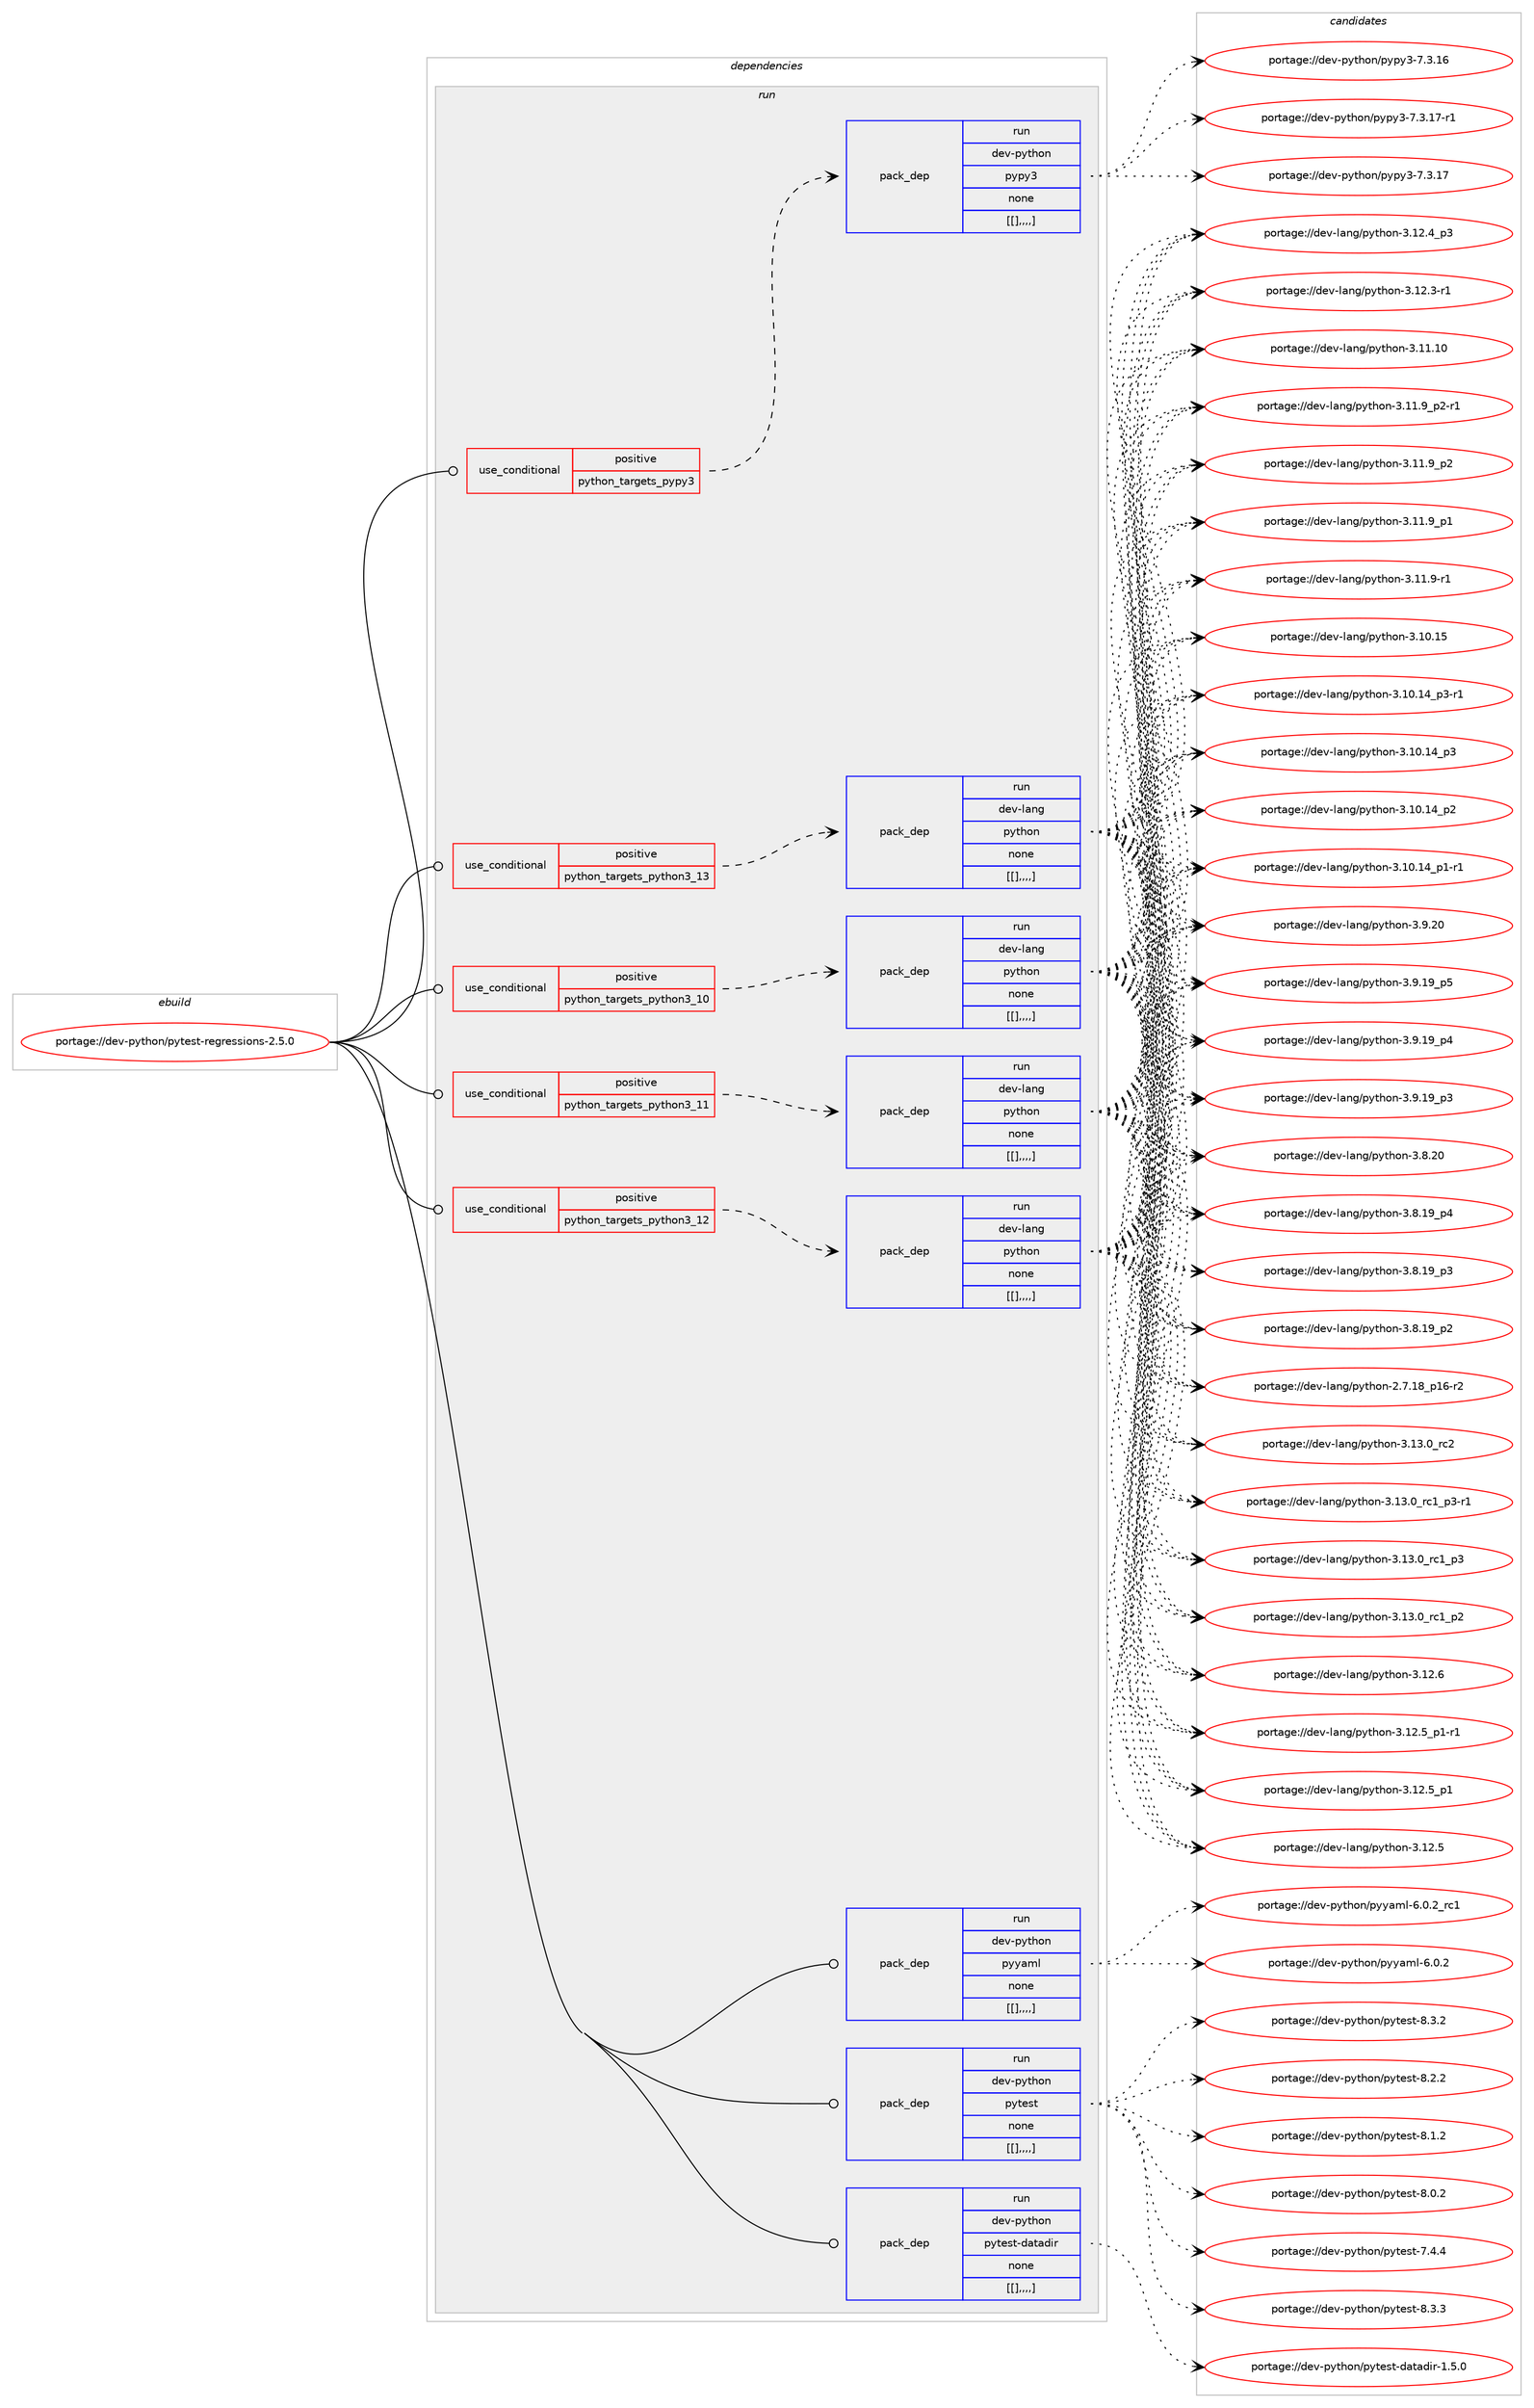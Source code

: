 digraph prolog {

# *************
# Graph options
# *************

newrank=true;
concentrate=true;
compound=true;
graph [rankdir=LR,fontname=Helvetica,fontsize=10,ranksep=1.5];#, ranksep=2.5, nodesep=0.2];
edge  [arrowhead=vee];
node  [fontname=Helvetica,fontsize=10];

# **********
# The ebuild
# **********

subgraph cluster_leftcol {
color=gray;
label=<<i>ebuild</i>>;
id [label="portage://dev-python/pytest-regressions-2.5.0", color=red, width=4, href="../dev-python/pytest-regressions-2.5.0.svg"];
}

# ****************
# The dependencies
# ****************

subgraph cluster_midcol {
color=gray;
label=<<i>dependencies</i>>;
subgraph cluster_compile {
fillcolor="#eeeeee";
style=filled;
label=<<i>compile</i>>;
}
subgraph cluster_compileandrun {
fillcolor="#eeeeee";
style=filled;
label=<<i>compile and run</i>>;
}
subgraph cluster_run {
fillcolor="#eeeeee";
style=filled;
label=<<i>run</i>>;
subgraph cond38961 {
dependency161226 [label=<<TABLE BORDER="0" CELLBORDER="1" CELLSPACING="0" CELLPADDING="4"><TR><TD ROWSPAN="3" CELLPADDING="10">use_conditional</TD></TR><TR><TD>positive</TD></TR><TR><TD>python_targets_pypy3</TD></TR></TABLE>>, shape=none, color=red];
subgraph pack121009 {
dependency161227 [label=<<TABLE BORDER="0" CELLBORDER="1" CELLSPACING="0" CELLPADDING="4" WIDTH="220"><TR><TD ROWSPAN="6" CELLPADDING="30">pack_dep</TD></TR><TR><TD WIDTH="110">run</TD></TR><TR><TD>dev-python</TD></TR><TR><TD>pypy3</TD></TR><TR><TD>none</TD></TR><TR><TD>[[],,,,]</TD></TR></TABLE>>, shape=none, color=blue];
}
dependency161226:e -> dependency161227:w [weight=20,style="dashed",arrowhead="vee"];
}
id:e -> dependency161226:w [weight=20,style="solid",arrowhead="odot"];
subgraph cond38962 {
dependency161228 [label=<<TABLE BORDER="0" CELLBORDER="1" CELLSPACING="0" CELLPADDING="4"><TR><TD ROWSPAN="3" CELLPADDING="10">use_conditional</TD></TR><TR><TD>positive</TD></TR><TR><TD>python_targets_python3_10</TD></TR></TABLE>>, shape=none, color=red];
subgraph pack121010 {
dependency161229 [label=<<TABLE BORDER="0" CELLBORDER="1" CELLSPACING="0" CELLPADDING="4" WIDTH="220"><TR><TD ROWSPAN="6" CELLPADDING="30">pack_dep</TD></TR><TR><TD WIDTH="110">run</TD></TR><TR><TD>dev-lang</TD></TR><TR><TD>python</TD></TR><TR><TD>none</TD></TR><TR><TD>[[],,,,]</TD></TR></TABLE>>, shape=none, color=blue];
}
dependency161228:e -> dependency161229:w [weight=20,style="dashed",arrowhead="vee"];
}
id:e -> dependency161228:w [weight=20,style="solid",arrowhead="odot"];
subgraph cond38963 {
dependency161230 [label=<<TABLE BORDER="0" CELLBORDER="1" CELLSPACING="0" CELLPADDING="4"><TR><TD ROWSPAN="3" CELLPADDING="10">use_conditional</TD></TR><TR><TD>positive</TD></TR><TR><TD>python_targets_python3_11</TD></TR></TABLE>>, shape=none, color=red];
subgraph pack121011 {
dependency161231 [label=<<TABLE BORDER="0" CELLBORDER="1" CELLSPACING="0" CELLPADDING="4" WIDTH="220"><TR><TD ROWSPAN="6" CELLPADDING="30">pack_dep</TD></TR><TR><TD WIDTH="110">run</TD></TR><TR><TD>dev-lang</TD></TR><TR><TD>python</TD></TR><TR><TD>none</TD></TR><TR><TD>[[],,,,]</TD></TR></TABLE>>, shape=none, color=blue];
}
dependency161230:e -> dependency161231:w [weight=20,style="dashed",arrowhead="vee"];
}
id:e -> dependency161230:w [weight=20,style="solid",arrowhead="odot"];
subgraph cond38964 {
dependency161232 [label=<<TABLE BORDER="0" CELLBORDER="1" CELLSPACING="0" CELLPADDING="4"><TR><TD ROWSPAN="3" CELLPADDING="10">use_conditional</TD></TR><TR><TD>positive</TD></TR><TR><TD>python_targets_python3_12</TD></TR></TABLE>>, shape=none, color=red];
subgraph pack121012 {
dependency161233 [label=<<TABLE BORDER="0" CELLBORDER="1" CELLSPACING="0" CELLPADDING="4" WIDTH="220"><TR><TD ROWSPAN="6" CELLPADDING="30">pack_dep</TD></TR><TR><TD WIDTH="110">run</TD></TR><TR><TD>dev-lang</TD></TR><TR><TD>python</TD></TR><TR><TD>none</TD></TR><TR><TD>[[],,,,]</TD></TR></TABLE>>, shape=none, color=blue];
}
dependency161232:e -> dependency161233:w [weight=20,style="dashed",arrowhead="vee"];
}
id:e -> dependency161232:w [weight=20,style="solid",arrowhead="odot"];
subgraph cond38965 {
dependency161234 [label=<<TABLE BORDER="0" CELLBORDER="1" CELLSPACING="0" CELLPADDING="4"><TR><TD ROWSPAN="3" CELLPADDING="10">use_conditional</TD></TR><TR><TD>positive</TD></TR><TR><TD>python_targets_python3_13</TD></TR></TABLE>>, shape=none, color=red];
subgraph pack121013 {
dependency161235 [label=<<TABLE BORDER="0" CELLBORDER="1" CELLSPACING="0" CELLPADDING="4" WIDTH="220"><TR><TD ROWSPAN="6" CELLPADDING="30">pack_dep</TD></TR><TR><TD WIDTH="110">run</TD></TR><TR><TD>dev-lang</TD></TR><TR><TD>python</TD></TR><TR><TD>none</TD></TR><TR><TD>[[],,,,]</TD></TR></TABLE>>, shape=none, color=blue];
}
dependency161234:e -> dependency161235:w [weight=20,style="dashed",arrowhead="vee"];
}
id:e -> dependency161234:w [weight=20,style="solid",arrowhead="odot"];
subgraph pack121014 {
dependency161236 [label=<<TABLE BORDER="0" CELLBORDER="1" CELLSPACING="0" CELLPADDING="4" WIDTH="220"><TR><TD ROWSPAN="6" CELLPADDING="30">pack_dep</TD></TR><TR><TD WIDTH="110">run</TD></TR><TR><TD>dev-python</TD></TR><TR><TD>pytest</TD></TR><TR><TD>none</TD></TR><TR><TD>[[],,,,]</TD></TR></TABLE>>, shape=none, color=blue];
}
id:e -> dependency161236:w [weight=20,style="solid",arrowhead="odot"];
subgraph pack121015 {
dependency161237 [label=<<TABLE BORDER="0" CELLBORDER="1" CELLSPACING="0" CELLPADDING="4" WIDTH="220"><TR><TD ROWSPAN="6" CELLPADDING="30">pack_dep</TD></TR><TR><TD WIDTH="110">run</TD></TR><TR><TD>dev-python</TD></TR><TR><TD>pytest-datadir</TD></TR><TR><TD>none</TD></TR><TR><TD>[[],,,,]</TD></TR></TABLE>>, shape=none, color=blue];
}
id:e -> dependency161237:w [weight=20,style="solid",arrowhead="odot"];
subgraph pack121016 {
dependency161238 [label=<<TABLE BORDER="0" CELLBORDER="1" CELLSPACING="0" CELLPADDING="4" WIDTH="220"><TR><TD ROWSPAN="6" CELLPADDING="30">pack_dep</TD></TR><TR><TD WIDTH="110">run</TD></TR><TR><TD>dev-python</TD></TR><TR><TD>pyyaml</TD></TR><TR><TD>none</TD></TR><TR><TD>[[],,,,]</TD></TR></TABLE>>, shape=none, color=blue];
}
id:e -> dependency161238:w [weight=20,style="solid",arrowhead="odot"];
}
}

# **************
# The candidates
# **************

subgraph cluster_choices {
rank=same;
color=gray;
label=<<i>candidates</i>>;

subgraph choice121009 {
color=black;
nodesep=1;
choice100101118451121211161041111104711212111212151455546514649554511449 [label="portage://dev-python/pypy3-7.3.17-r1", color=red, width=4,href="../dev-python/pypy3-7.3.17-r1.svg"];
choice10010111845112121116104111110471121211121215145554651464955 [label="portage://dev-python/pypy3-7.3.17", color=red, width=4,href="../dev-python/pypy3-7.3.17.svg"];
choice10010111845112121116104111110471121211121215145554651464954 [label="portage://dev-python/pypy3-7.3.16", color=red, width=4,href="../dev-python/pypy3-7.3.16.svg"];
dependency161227:e -> choice100101118451121211161041111104711212111212151455546514649554511449:w [style=dotted,weight="100"];
dependency161227:e -> choice10010111845112121116104111110471121211121215145554651464955:w [style=dotted,weight="100"];
dependency161227:e -> choice10010111845112121116104111110471121211121215145554651464954:w [style=dotted,weight="100"];
}
subgraph choice121010 {
color=black;
nodesep=1;
choice10010111845108971101034711212111610411111045514649514648951149950 [label="portage://dev-lang/python-3.13.0_rc2", color=red, width=4,href="../dev-lang/python-3.13.0_rc2.svg"];
choice1001011184510897110103471121211161041111104551464951464895114994995112514511449 [label="portage://dev-lang/python-3.13.0_rc1_p3-r1", color=red, width=4,href="../dev-lang/python-3.13.0_rc1_p3-r1.svg"];
choice100101118451089711010347112121116104111110455146495146489511499499511251 [label="portage://dev-lang/python-3.13.0_rc1_p3", color=red, width=4,href="../dev-lang/python-3.13.0_rc1_p3.svg"];
choice100101118451089711010347112121116104111110455146495146489511499499511250 [label="portage://dev-lang/python-3.13.0_rc1_p2", color=red, width=4,href="../dev-lang/python-3.13.0_rc1_p2.svg"];
choice10010111845108971101034711212111610411111045514649504654 [label="portage://dev-lang/python-3.12.6", color=red, width=4,href="../dev-lang/python-3.12.6.svg"];
choice1001011184510897110103471121211161041111104551464950465395112494511449 [label="portage://dev-lang/python-3.12.5_p1-r1", color=red, width=4,href="../dev-lang/python-3.12.5_p1-r1.svg"];
choice100101118451089711010347112121116104111110455146495046539511249 [label="portage://dev-lang/python-3.12.5_p1", color=red, width=4,href="../dev-lang/python-3.12.5_p1.svg"];
choice10010111845108971101034711212111610411111045514649504653 [label="portage://dev-lang/python-3.12.5", color=red, width=4,href="../dev-lang/python-3.12.5.svg"];
choice100101118451089711010347112121116104111110455146495046529511251 [label="portage://dev-lang/python-3.12.4_p3", color=red, width=4,href="../dev-lang/python-3.12.4_p3.svg"];
choice100101118451089711010347112121116104111110455146495046514511449 [label="portage://dev-lang/python-3.12.3-r1", color=red, width=4,href="../dev-lang/python-3.12.3-r1.svg"];
choice1001011184510897110103471121211161041111104551464949464948 [label="portage://dev-lang/python-3.11.10", color=red, width=4,href="../dev-lang/python-3.11.10.svg"];
choice1001011184510897110103471121211161041111104551464949465795112504511449 [label="portage://dev-lang/python-3.11.9_p2-r1", color=red, width=4,href="../dev-lang/python-3.11.9_p2-r1.svg"];
choice100101118451089711010347112121116104111110455146494946579511250 [label="portage://dev-lang/python-3.11.9_p2", color=red, width=4,href="../dev-lang/python-3.11.9_p2.svg"];
choice100101118451089711010347112121116104111110455146494946579511249 [label="portage://dev-lang/python-3.11.9_p1", color=red, width=4,href="../dev-lang/python-3.11.9_p1.svg"];
choice100101118451089711010347112121116104111110455146494946574511449 [label="portage://dev-lang/python-3.11.9-r1", color=red, width=4,href="../dev-lang/python-3.11.9-r1.svg"];
choice1001011184510897110103471121211161041111104551464948464953 [label="portage://dev-lang/python-3.10.15", color=red, width=4,href="../dev-lang/python-3.10.15.svg"];
choice100101118451089711010347112121116104111110455146494846495295112514511449 [label="portage://dev-lang/python-3.10.14_p3-r1", color=red, width=4,href="../dev-lang/python-3.10.14_p3-r1.svg"];
choice10010111845108971101034711212111610411111045514649484649529511251 [label="portage://dev-lang/python-3.10.14_p3", color=red, width=4,href="../dev-lang/python-3.10.14_p3.svg"];
choice10010111845108971101034711212111610411111045514649484649529511250 [label="portage://dev-lang/python-3.10.14_p2", color=red, width=4,href="../dev-lang/python-3.10.14_p2.svg"];
choice100101118451089711010347112121116104111110455146494846495295112494511449 [label="portage://dev-lang/python-3.10.14_p1-r1", color=red, width=4,href="../dev-lang/python-3.10.14_p1-r1.svg"];
choice10010111845108971101034711212111610411111045514657465048 [label="portage://dev-lang/python-3.9.20", color=red, width=4,href="../dev-lang/python-3.9.20.svg"];
choice100101118451089711010347112121116104111110455146574649579511253 [label="portage://dev-lang/python-3.9.19_p5", color=red, width=4,href="../dev-lang/python-3.9.19_p5.svg"];
choice100101118451089711010347112121116104111110455146574649579511252 [label="portage://dev-lang/python-3.9.19_p4", color=red, width=4,href="../dev-lang/python-3.9.19_p4.svg"];
choice100101118451089711010347112121116104111110455146574649579511251 [label="portage://dev-lang/python-3.9.19_p3", color=red, width=4,href="../dev-lang/python-3.9.19_p3.svg"];
choice10010111845108971101034711212111610411111045514656465048 [label="portage://dev-lang/python-3.8.20", color=red, width=4,href="../dev-lang/python-3.8.20.svg"];
choice100101118451089711010347112121116104111110455146564649579511252 [label="portage://dev-lang/python-3.8.19_p4", color=red, width=4,href="../dev-lang/python-3.8.19_p4.svg"];
choice100101118451089711010347112121116104111110455146564649579511251 [label="portage://dev-lang/python-3.8.19_p3", color=red, width=4,href="../dev-lang/python-3.8.19_p3.svg"];
choice100101118451089711010347112121116104111110455146564649579511250 [label="portage://dev-lang/python-3.8.19_p2", color=red, width=4,href="../dev-lang/python-3.8.19_p2.svg"];
choice100101118451089711010347112121116104111110455046554649569511249544511450 [label="portage://dev-lang/python-2.7.18_p16-r2", color=red, width=4,href="../dev-lang/python-2.7.18_p16-r2.svg"];
dependency161229:e -> choice10010111845108971101034711212111610411111045514649514648951149950:w [style=dotted,weight="100"];
dependency161229:e -> choice1001011184510897110103471121211161041111104551464951464895114994995112514511449:w [style=dotted,weight="100"];
dependency161229:e -> choice100101118451089711010347112121116104111110455146495146489511499499511251:w [style=dotted,weight="100"];
dependency161229:e -> choice100101118451089711010347112121116104111110455146495146489511499499511250:w [style=dotted,weight="100"];
dependency161229:e -> choice10010111845108971101034711212111610411111045514649504654:w [style=dotted,weight="100"];
dependency161229:e -> choice1001011184510897110103471121211161041111104551464950465395112494511449:w [style=dotted,weight="100"];
dependency161229:e -> choice100101118451089711010347112121116104111110455146495046539511249:w [style=dotted,weight="100"];
dependency161229:e -> choice10010111845108971101034711212111610411111045514649504653:w [style=dotted,weight="100"];
dependency161229:e -> choice100101118451089711010347112121116104111110455146495046529511251:w [style=dotted,weight="100"];
dependency161229:e -> choice100101118451089711010347112121116104111110455146495046514511449:w [style=dotted,weight="100"];
dependency161229:e -> choice1001011184510897110103471121211161041111104551464949464948:w [style=dotted,weight="100"];
dependency161229:e -> choice1001011184510897110103471121211161041111104551464949465795112504511449:w [style=dotted,weight="100"];
dependency161229:e -> choice100101118451089711010347112121116104111110455146494946579511250:w [style=dotted,weight="100"];
dependency161229:e -> choice100101118451089711010347112121116104111110455146494946579511249:w [style=dotted,weight="100"];
dependency161229:e -> choice100101118451089711010347112121116104111110455146494946574511449:w [style=dotted,weight="100"];
dependency161229:e -> choice1001011184510897110103471121211161041111104551464948464953:w [style=dotted,weight="100"];
dependency161229:e -> choice100101118451089711010347112121116104111110455146494846495295112514511449:w [style=dotted,weight="100"];
dependency161229:e -> choice10010111845108971101034711212111610411111045514649484649529511251:w [style=dotted,weight="100"];
dependency161229:e -> choice10010111845108971101034711212111610411111045514649484649529511250:w [style=dotted,weight="100"];
dependency161229:e -> choice100101118451089711010347112121116104111110455146494846495295112494511449:w [style=dotted,weight="100"];
dependency161229:e -> choice10010111845108971101034711212111610411111045514657465048:w [style=dotted,weight="100"];
dependency161229:e -> choice100101118451089711010347112121116104111110455146574649579511253:w [style=dotted,weight="100"];
dependency161229:e -> choice100101118451089711010347112121116104111110455146574649579511252:w [style=dotted,weight="100"];
dependency161229:e -> choice100101118451089711010347112121116104111110455146574649579511251:w [style=dotted,weight="100"];
dependency161229:e -> choice10010111845108971101034711212111610411111045514656465048:w [style=dotted,weight="100"];
dependency161229:e -> choice100101118451089711010347112121116104111110455146564649579511252:w [style=dotted,weight="100"];
dependency161229:e -> choice100101118451089711010347112121116104111110455146564649579511251:w [style=dotted,weight="100"];
dependency161229:e -> choice100101118451089711010347112121116104111110455146564649579511250:w [style=dotted,weight="100"];
dependency161229:e -> choice100101118451089711010347112121116104111110455046554649569511249544511450:w [style=dotted,weight="100"];
}
subgraph choice121011 {
color=black;
nodesep=1;
choice10010111845108971101034711212111610411111045514649514648951149950 [label="portage://dev-lang/python-3.13.0_rc2", color=red, width=4,href="../dev-lang/python-3.13.0_rc2.svg"];
choice1001011184510897110103471121211161041111104551464951464895114994995112514511449 [label="portage://dev-lang/python-3.13.0_rc1_p3-r1", color=red, width=4,href="../dev-lang/python-3.13.0_rc1_p3-r1.svg"];
choice100101118451089711010347112121116104111110455146495146489511499499511251 [label="portage://dev-lang/python-3.13.0_rc1_p3", color=red, width=4,href="../dev-lang/python-3.13.0_rc1_p3.svg"];
choice100101118451089711010347112121116104111110455146495146489511499499511250 [label="portage://dev-lang/python-3.13.0_rc1_p2", color=red, width=4,href="../dev-lang/python-3.13.0_rc1_p2.svg"];
choice10010111845108971101034711212111610411111045514649504654 [label="portage://dev-lang/python-3.12.6", color=red, width=4,href="../dev-lang/python-3.12.6.svg"];
choice1001011184510897110103471121211161041111104551464950465395112494511449 [label="portage://dev-lang/python-3.12.5_p1-r1", color=red, width=4,href="../dev-lang/python-3.12.5_p1-r1.svg"];
choice100101118451089711010347112121116104111110455146495046539511249 [label="portage://dev-lang/python-3.12.5_p1", color=red, width=4,href="../dev-lang/python-3.12.5_p1.svg"];
choice10010111845108971101034711212111610411111045514649504653 [label="portage://dev-lang/python-3.12.5", color=red, width=4,href="../dev-lang/python-3.12.5.svg"];
choice100101118451089711010347112121116104111110455146495046529511251 [label="portage://dev-lang/python-3.12.4_p3", color=red, width=4,href="../dev-lang/python-3.12.4_p3.svg"];
choice100101118451089711010347112121116104111110455146495046514511449 [label="portage://dev-lang/python-3.12.3-r1", color=red, width=4,href="../dev-lang/python-3.12.3-r1.svg"];
choice1001011184510897110103471121211161041111104551464949464948 [label="portage://dev-lang/python-3.11.10", color=red, width=4,href="../dev-lang/python-3.11.10.svg"];
choice1001011184510897110103471121211161041111104551464949465795112504511449 [label="portage://dev-lang/python-3.11.9_p2-r1", color=red, width=4,href="../dev-lang/python-3.11.9_p2-r1.svg"];
choice100101118451089711010347112121116104111110455146494946579511250 [label="portage://dev-lang/python-3.11.9_p2", color=red, width=4,href="../dev-lang/python-3.11.9_p2.svg"];
choice100101118451089711010347112121116104111110455146494946579511249 [label="portage://dev-lang/python-3.11.9_p1", color=red, width=4,href="../dev-lang/python-3.11.9_p1.svg"];
choice100101118451089711010347112121116104111110455146494946574511449 [label="portage://dev-lang/python-3.11.9-r1", color=red, width=4,href="../dev-lang/python-3.11.9-r1.svg"];
choice1001011184510897110103471121211161041111104551464948464953 [label="portage://dev-lang/python-3.10.15", color=red, width=4,href="../dev-lang/python-3.10.15.svg"];
choice100101118451089711010347112121116104111110455146494846495295112514511449 [label="portage://dev-lang/python-3.10.14_p3-r1", color=red, width=4,href="../dev-lang/python-3.10.14_p3-r1.svg"];
choice10010111845108971101034711212111610411111045514649484649529511251 [label="portage://dev-lang/python-3.10.14_p3", color=red, width=4,href="../dev-lang/python-3.10.14_p3.svg"];
choice10010111845108971101034711212111610411111045514649484649529511250 [label="portage://dev-lang/python-3.10.14_p2", color=red, width=4,href="../dev-lang/python-3.10.14_p2.svg"];
choice100101118451089711010347112121116104111110455146494846495295112494511449 [label="portage://dev-lang/python-3.10.14_p1-r1", color=red, width=4,href="../dev-lang/python-3.10.14_p1-r1.svg"];
choice10010111845108971101034711212111610411111045514657465048 [label="portage://dev-lang/python-3.9.20", color=red, width=4,href="../dev-lang/python-3.9.20.svg"];
choice100101118451089711010347112121116104111110455146574649579511253 [label="portage://dev-lang/python-3.9.19_p5", color=red, width=4,href="../dev-lang/python-3.9.19_p5.svg"];
choice100101118451089711010347112121116104111110455146574649579511252 [label="portage://dev-lang/python-3.9.19_p4", color=red, width=4,href="../dev-lang/python-3.9.19_p4.svg"];
choice100101118451089711010347112121116104111110455146574649579511251 [label="portage://dev-lang/python-3.9.19_p3", color=red, width=4,href="../dev-lang/python-3.9.19_p3.svg"];
choice10010111845108971101034711212111610411111045514656465048 [label="portage://dev-lang/python-3.8.20", color=red, width=4,href="../dev-lang/python-3.8.20.svg"];
choice100101118451089711010347112121116104111110455146564649579511252 [label="portage://dev-lang/python-3.8.19_p4", color=red, width=4,href="../dev-lang/python-3.8.19_p4.svg"];
choice100101118451089711010347112121116104111110455146564649579511251 [label="portage://dev-lang/python-3.8.19_p3", color=red, width=4,href="../dev-lang/python-3.8.19_p3.svg"];
choice100101118451089711010347112121116104111110455146564649579511250 [label="portage://dev-lang/python-3.8.19_p2", color=red, width=4,href="../dev-lang/python-3.8.19_p2.svg"];
choice100101118451089711010347112121116104111110455046554649569511249544511450 [label="portage://dev-lang/python-2.7.18_p16-r2", color=red, width=4,href="../dev-lang/python-2.7.18_p16-r2.svg"];
dependency161231:e -> choice10010111845108971101034711212111610411111045514649514648951149950:w [style=dotted,weight="100"];
dependency161231:e -> choice1001011184510897110103471121211161041111104551464951464895114994995112514511449:w [style=dotted,weight="100"];
dependency161231:e -> choice100101118451089711010347112121116104111110455146495146489511499499511251:w [style=dotted,weight="100"];
dependency161231:e -> choice100101118451089711010347112121116104111110455146495146489511499499511250:w [style=dotted,weight="100"];
dependency161231:e -> choice10010111845108971101034711212111610411111045514649504654:w [style=dotted,weight="100"];
dependency161231:e -> choice1001011184510897110103471121211161041111104551464950465395112494511449:w [style=dotted,weight="100"];
dependency161231:e -> choice100101118451089711010347112121116104111110455146495046539511249:w [style=dotted,weight="100"];
dependency161231:e -> choice10010111845108971101034711212111610411111045514649504653:w [style=dotted,weight="100"];
dependency161231:e -> choice100101118451089711010347112121116104111110455146495046529511251:w [style=dotted,weight="100"];
dependency161231:e -> choice100101118451089711010347112121116104111110455146495046514511449:w [style=dotted,weight="100"];
dependency161231:e -> choice1001011184510897110103471121211161041111104551464949464948:w [style=dotted,weight="100"];
dependency161231:e -> choice1001011184510897110103471121211161041111104551464949465795112504511449:w [style=dotted,weight="100"];
dependency161231:e -> choice100101118451089711010347112121116104111110455146494946579511250:w [style=dotted,weight="100"];
dependency161231:e -> choice100101118451089711010347112121116104111110455146494946579511249:w [style=dotted,weight="100"];
dependency161231:e -> choice100101118451089711010347112121116104111110455146494946574511449:w [style=dotted,weight="100"];
dependency161231:e -> choice1001011184510897110103471121211161041111104551464948464953:w [style=dotted,weight="100"];
dependency161231:e -> choice100101118451089711010347112121116104111110455146494846495295112514511449:w [style=dotted,weight="100"];
dependency161231:e -> choice10010111845108971101034711212111610411111045514649484649529511251:w [style=dotted,weight="100"];
dependency161231:e -> choice10010111845108971101034711212111610411111045514649484649529511250:w [style=dotted,weight="100"];
dependency161231:e -> choice100101118451089711010347112121116104111110455146494846495295112494511449:w [style=dotted,weight="100"];
dependency161231:e -> choice10010111845108971101034711212111610411111045514657465048:w [style=dotted,weight="100"];
dependency161231:e -> choice100101118451089711010347112121116104111110455146574649579511253:w [style=dotted,weight="100"];
dependency161231:e -> choice100101118451089711010347112121116104111110455146574649579511252:w [style=dotted,weight="100"];
dependency161231:e -> choice100101118451089711010347112121116104111110455146574649579511251:w [style=dotted,weight="100"];
dependency161231:e -> choice10010111845108971101034711212111610411111045514656465048:w [style=dotted,weight="100"];
dependency161231:e -> choice100101118451089711010347112121116104111110455146564649579511252:w [style=dotted,weight="100"];
dependency161231:e -> choice100101118451089711010347112121116104111110455146564649579511251:w [style=dotted,weight="100"];
dependency161231:e -> choice100101118451089711010347112121116104111110455146564649579511250:w [style=dotted,weight="100"];
dependency161231:e -> choice100101118451089711010347112121116104111110455046554649569511249544511450:w [style=dotted,weight="100"];
}
subgraph choice121012 {
color=black;
nodesep=1;
choice10010111845108971101034711212111610411111045514649514648951149950 [label="portage://dev-lang/python-3.13.0_rc2", color=red, width=4,href="../dev-lang/python-3.13.0_rc2.svg"];
choice1001011184510897110103471121211161041111104551464951464895114994995112514511449 [label="portage://dev-lang/python-3.13.0_rc1_p3-r1", color=red, width=4,href="../dev-lang/python-3.13.0_rc1_p3-r1.svg"];
choice100101118451089711010347112121116104111110455146495146489511499499511251 [label="portage://dev-lang/python-3.13.0_rc1_p3", color=red, width=4,href="../dev-lang/python-3.13.0_rc1_p3.svg"];
choice100101118451089711010347112121116104111110455146495146489511499499511250 [label="portage://dev-lang/python-3.13.0_rc1_p2", color=red, width=4,href="../dev-lang/python-3.13.0_rc1_p2.svg"];
choice10010111845108971101034711212111610411111045514649504654 [label="portage://dev-lang/python-3.12.6", color=red, width=4,href="../dev-lang/python-3.12.6.svg"];
choice1001011184510897110103471121211161041111104551464950465395112494511449 [label="portage://dev-lang/python-3.12.5_p1-r1", color=red, width=4,href="../dev-lang/python-3.12.5_p1-r1.svg"];
choice100101118451089711010347112121116104111110455146495046539511249 [label="portage://dev-lang/python-3.12.5_p1", color=red, width=4,href="../dev-lang/python-3.12.5_p1.svg"];
choice10010111845108971101034711212111610411111045514649504653 [label="portage://dev-lang/python-3.12.5", color=red, width=4,href="../dev-lang/python-3.12.5.svg"];
choice100101118451089711010347112121116104111110455146495046529511251 [label="portage://dev-lang/python-3.12.4_p3", color=red, width=4,href="../dev-lang/python-3.12.4_p3.svg"];
choice100101118451089711010347112121116104111110455146495046514511449 [label="portage://dev-lang/python-3.12.3-r1", color=red, width=4,href="../dev-lang/python-3.12.3-r1.svg"];
choice1001011184510897110103471121211161041111104551464949464948 [label="portage://dev-lang/python-3.11.10", color=red, width=4,href="../dev-lang/python-3.11.10.svg"];
choice1001011184510897110103471121211161041111104551464949465795112504511449 [label="portage://dev-lang/python-3.11.9_p2-r1", color=red, width=4,href="../dev-lang/python-3.11.9_p2-r1.svg"];
choice100101118451089711010347112121116104111110455146494946579511250 [label="portage://dev-lang/python-3.11.9_p2", color=red, width=4,href="../dev-lang/python-3.11.9_p2.svg"];
choice100101118451089711010347112121116104111110455146494946579511249 [label="portage://dev-lang/python-3.11.9_p1", color=red, width=4,href="../dev-lang/python-3.11.9_p1.svg"];
choice100101118451089711010347112121116104111110455146494946574511449 [label="portage://dev-lang/python-3.11.9-r1", color=red, width=4,href="../dev-lang/python-3.11.9-r1.svg"];
choice1001011184510897110103471121211161041111104551464948464953 [label="portage://dev-lang/python-3.10.15", color=red, width=4,href="../dev-lang/python-3.10.15.svg"];
choice100101118451089711010347112121116104111110455146494846495295112514511449 [label="portage://dev-lang/python-3.10.14_p3-r1", color=red, width=4,href="../dev-lang/python-3.10.14_p3-r1.svg"];
choice10010111845108971101034711212111610411111045514649484649529511251 [label="portage://dev-lang/python-3.10.14_p3", color=red, width=4,href="../dev-lang/python-3.10.14_p3.svg"];
choice10010111845108971101034711212111610411111045514649484649529511250 [label="portage://dev-lang/python-3.10.14_p2", color=red, width=4,href="../dev-lang/python-3.10.14_p2.svg"];
choice100101118451089711010347112121116104111110455146494846495295112494511449 [label="portage://dev-lang/python-3.10.14_p1-r1", color=red, width=4,href="../dev-lang/python-3.10.14_p1-r1.svg"];
choice10010111845108971101034711212111610411111045514657465048 [label="portage://dev-lang/python-3.9.20", color=red, width=4,href="../dev-lang/python-3.9.20.svg"];
choice100101118451089711010347112121116104111110455146574649579511253 [label="portage://dev-lang/python-3.9.19_p5", color=red, width=4,href="../dev-lang/python-3.9.19_p5.svg"];
choice100101118451089711010347112121116104111110455146574649579511252 [label="portage://dev-lang/python-3.9.19_p4", color=red, width=4,href="../dev-lang/python-3.9.19_p4.svg"];
choice100101118451089711010347112121116104111110455146574649579511251 [label="portage://dev-lang/python-3.9.19_p3", color=red, width=4,href="../dev-lang/python-3.9.19_p3.svg"];
choice10010111845108971101034711212111610411111045514656465048 [label="portage://dev-lang/python-3.8.20", color=red, width=4,href="../dev-lang/python-3.8.20.svg"];
choice100101118451089711010347112121116104111110455146564649579511252 [label="portage://dev-lang/python-3.8.19_p4", color=red, width=4,href="../dev-lang/python-3.8.19_p4.svg"];
choice100101118451089711010347112121116104111110455146564649579511251 [label="portage://dev-lang/python-3.8.19_p3", color=red, width=4,href="../dev-lang/python-3.8.19_p3.svg"];
choice100101118451089711010347112121116104111110455146564649579511250 [label="portage://dev-lang/python-3.8.19_p2", color=red, width=4,href="../dev-lang/python-3.8.19_p2.svg"];
choice100101118451089711010347112121116104111110455046554649569511249544511450 [label="portage://dev-lang/python-2.7.18_p16-r2", color=red, width=4,href="../dev-lang/python-2.7.18_p16-r2.svg"];
dependency161233:e -> choice10010111845108971101034711212111610411111045514649514648951149950:w [style=dotted,weight="100"];
dependency161233:e -> choice1001011184510897110103471121211161041111104551464951464895114994995112514511449:w [style=dotted,weight="100"];
dependency161233:e -> choice100101118451089711010347112121116104111110455146495146489511499499511251:w [style=dotted,weight="100"];
dependency161233:e -> choice100101118451089711010347112121116104111110455146495146489511499499511250:w [style=dotted,weight="100"];
dependency161233:e -> choice10010111845108971101034711212111610411111045514649504654:w [style=dotted,weight="100"];
dependency161233:e -> choice1001011184510897110103471121211161041111104551464950465395112494511449:w [style=dotted,weight="100"];
dependency161233:e -> choice100101118451089711010347112121116104111110455146495046539511249:w [style=dotted,weight="100"];
dependency161233:e -> choice10010111845108971101034711212111610411111045514649504653:w [style=dotted,weight="100"];
dependency161233:e -> choice100101118451089711010347112121116104111110455146495046529511251:w [style=dotted,weight="100"];
dependency161233:e -> choice100101118451089711010347112121116104111110455146495046514511449:w [style=dotted,weight="100"];
dependency161233:e -> choice1001011184510897110103471121211161041111104551464949464948:w [style=dotted,weight="100"];
dependency161233:e -> choice1001011184510897110103471121211161041111104551464949465795112504511449:w [style=dotted,weight="100"];
dependency161233:e -> choice100101118451089711010347112121116104111110455146494946579511250:w [style=dotted,weight="100"];
dependency161233:e -> choice100101118451089711010347112121116104111110455146494946579511249:w [style=dotted,weight="100"];
dependency161233:e -> choice100101118451089711010347112121116104111110455146494946574511449:w [style=dotted,weight="100"];
dependency161233:e -> choice1001011184510897110103471121211161041111104551464948464953:w [style=dotted,weight="100"];
dependency161233:e -> choice100101118451089711010347112121116104111110455146494846495295112514511449:w [style=dotted,weight="100"];
dependency161233:e -> choice10010111845108971101034711212111610411111045514649484649529511251:w [style=dotted,weight="100"];
dependency161233:e -> choice10010111845108971101034711212111610411111045514649484649529511250:w [style=dotted,weight="100"];
dependency161233:e -> choice100101118451089711010347112121116104111110455146494846495295112494511449:w [style=dotted,weight="100"];
dependency161233:e -> choice10010111845108971101034711212111610411111045514657465048:w [style=dotted,weight="100"];
dependency161233:e -> choice100101118451089711010347112121116104111110455146574649579511253:w [style=dotted,weight="100"];
dependency161233:e -> choice100101118451089711010347112121116104111110455146574649579511252:w [style=dotted,weight="100"];
dependency161233:e -> choice100101118451089711010347112121116104111110455146574649579511251:w [style=dotted,weight="100"];
dependency161233:e -> choice10010111845108971101034711212111610411111045514656465048:w [style=dotted,weight="100"];
dependency161233:e -> choice100101118451089711010347112121116104111110455146564649579511252:w [style=dotted,weight="100"];
dependency161233:e -> choice100101118451089711010347112121116104111110455146564649579511251:w [style=dotted,weight="100"];
dependency161233:e -> choice100101118451089711010347112121116104111110455146564649579511250:w [style=dotted,weight="100"];
dependency161233:e -> choice100101118451089711010347112121116104111110455046554649569511249544511450:w [style=dotted,weight="100"];
}
subgraph choice121013 {
color=black;
nodesep=1;
choice10010111845108971101034711212111610411111045514649514648951149950 [label="portage://dev-lang/python-3.13.0_rc2", color=red, width=4,href="../dev-lang/python-3.13.0_rc2.svg"];
choice1001011184510897110103471121211161041111104551464951464895114994995112514511449 [label="portage://dev-lang/python-3.13.0_rc1_p3-r1", color=red, width=4,href="../dev-lang/python-3.13.0_rc1_p3-r1.svg"];
choice100101118451089711010347112121116104111110455146495146489511499499511251 [label="portage://dev-lang/python-3.13.0_rc1_p3", color=red, width=4,href="../dev-lang/python-3.13.0_rc1_p3.svg"];
choice100101118451089711010347112121116104111110455146495146489511499499511250 [label="portage://dev-lang/python-3.13.0_rc1_p2", color=red, width=4,href="../dev-lang/python-3.13.0_rc1_p2.svg"];
choice10010111845108971101034711212111610411111045514649504654 [label="portage://dev-lang/python-3.12.6", color=red, width=4,href="../dev-lang/python-3.12.6.svg"];
choice1001011184510897110103471121211161041111104551464950465395112494511449 [label="portage://dev-lang/python-3.12.5_p1-r1", color=red, width=4,href="../dev-lang/python-3.12.5_p1-r1.svg"];
choice100101118451089711010347112121116104111110455146495046539511249 [label="portage://dev-lang/python-3.12.5_p1", color=red, width=4,href="../dev-lang/python-3.12.5_p1.svg"];
choice10010111845108971101034711212111610411111045514649504653 [label="portage://dev-lang/python-3.12.5", color=red, width=4,href="../dev-lang/python-3.12.5.svg"];
choice100101118451089711010347112121116104111110455146495046529511251 [label="portage://dev-lang/python-3.12.4_p3", color=red, width=4,href="../dev-lang/python-3.12.4_p3.svg"];
choice100101118451089711010347112121116104111110455146495046514511449 [label="portage://dev-lang/python-3.12.3-r1", color=red, width=4,href="../dev-lang/python-3.12.3-r1.svg"];
choice1001011184510897110103471121211161041111104551464949464948 [label="portage://dev-lang/python-3.11.10", color=red, width=4,href="../dev-lang/python-3.11.10.svg"];
choice1001011184510897110103471121211161041111104551464949465795112504511449 [label="portage://dev-lang/python-3.11.9_p2-r1", color=red, width=4,href="../dev-lang/python-3.11.9_p2-r1.svg"];
choice100101118451089711010347112121116104111110455146494946579511250 [label="portage://dev-lang/python-3.11.9_p2", color=red, width=4,href="../dev-lang/python-3.11.9_p2.svg"];
choice100101118451089711010347112121116104111110455146494946579511249 [label="portage://dev-lang/python-3.11.9_p1", color=red, width=4,href="../dev-lang/python-3.11.9_p1.svg"];
choice100101118451089711010347112121116104111110455146494946574511449 [label="portage://dev-lang/python-3.11.9-r1", color=red, width=4,href="../dev-lang/python-3.11.9-r1.svg"];
choice1001011184510897110103471121211161041111104551464948464953 [label="portage://dev-lang/python-3.10.15", color=red, width=4,href="../dev-lang/python-3.10.15.svg"];
choice100101118451089711010347112121116104111110455146494846495295112514511449 [label="portage://dev-lang/python-3.10.14_p3-r1", color=red, width=4,href="../dev-lang/python-3.10.14_p3-r1.svg"];
choice10010111845108971101034711212111610411111045514649484649529511251 [label="portage://dev-lang/python-3.10.14_p3", color=red, width=4,href="../dev-lang/python-3.10.14_p3.svg"];
choice10010111845108971101034711212111610411111045514649484649529511250 [label="portage://dev-lang/python-3.10.14_p2", color=red, width=4,href="../dev-lang/python-3.10.14_p2.svg"];
choice100101118451089711010347112121116104111110455146494846495295112494511449 [label="portage://dev-lang/python-3.10.14_p1-r1", color=red, width=4,href="../dev-lang/python-3.10.14_p1-r1.svg"];
choice10010111845108971101034711212111610411111045514657465048 [label="portage://dev-lang/python-3.9.20", color=red, width=4,href="../dev-lang/python-3.9.20.svg"];
choice100101118451089711010347112121116104111110455146574649579511253 [label="portage://dev-lang/python-3.9.19_p5", color=red, width=4,href="../dev-lang/python-3.9.19_p5.svg"];
choice100101118451089711010347112121116104111110455146574649579511252 [label="portage://dev-lang/python-3.9.19_p4", color=red, width=4,href="../dev-lang/python-3.9.19_p4.svg"];
choice100101118451089711010347112121116104111110455146574649579511251 [label="portage://dev-lang/python-3.9.19_p3", color=red, width=4,href="../dev-lang/python-3.9.19_p3.svg"];
choice10010111845108971101034711212111610411111045514656465048 [label="portage://dev-lang/python-3.8.20", color=red, width=4,href="../dev-lang/python-3.8.20.svg"];
choice100101118451089711010347112121116104111110455146564649579511252 [label="portage://dev-lang/python-3.8.19_p4", color=red, width=4,href="../dev-lang/python-3.8.19_p4.svg"];
choice100101118451089711010347112121116104111110455146564649579511251 [label="portage://dev-lang/python-3.8.19_p3", color=red, width=4,href="../dev-lang/python-3.8.19_p3.svg"];
choice100101118451089711010347112121116104111110455146564649579511250 [label="portage://dev-lang/python-3.8.19_p2", color=red, width=4,href="../dev-lang/python-3.8.19_p2.svg"];
choice100101118451089711010347112121116104111110455046554649569511249544511450 [label="portage://dev-lang/python-2.7.18_p16-r2", color=red, width=4,href="../dev-lang/python-2.7.18_p16-r2.svg"];
dependency161235:e -> choice10010111845108971101034711212111610411111045514649514648951149950:w [style=dotted,weight="100"];
dependency161235:e -> choice1001011184510897110103471121211161041111104551464951464895114994995112514511449:w [style=dotted,weight="100"];
dependency161235:e -> choice100101118451089711010347112121116104111110455146495146489511499499511251:w [style=dotted,weight="100"];
dependency161235:e -> choice100101118451089711010347112121116104111110455146495146489511499499511250:w [style=dotted,weight="100"];
dependency161235:e -> choice10010111845108971101034711212111610411111045514649504654:w [style=dotted,weight="100"];
dependency161235:e -> choice1001011184510897110103471121211161041111104551464950465395112494511449:w [style=dotted,weight="100"];
dependency161235:e -> choice100101118451089711010347112121116104111110455146495046539511249:w [style=dotted,weight="100"];
dependency161235:e -> choice10010111845108971101034711212111610411111045514649504653:w [style=dotted,weight="100"];
dependency161235:e -> choice100101118451089711010347112121116104111110455146495046529511251:w [style=dotted,weight="100"];
dependency161235:e -> choice100101118451089711010347112121116104111110455146495046514511449:w [style=dotted,weight="100"];
dependency161235:e -> choice1001011184510897110103471121211161041111104551464949464948:w [style=dotted,weight="100"];
dependency161235:e -> choice1001011184510897110103471121211161041111104551464949465795112504511449:w [style=dotted,weight="100"];
dependency161235:e -> choice100101118451089711010347112121116104111110455146494946579511250:w [style=dotted,weight="100"];
dependency161235:e -> choice100101118451089711010347112121116104111110455146494946579511249:w [style=dotted,weight="100"];
dependency161235:e -> choice100101118451089711010347112121116104111110455146494946574511449:w [style=dotted,weight="100"];
dependency161235:e -> choice1001011184510897110103471121211161041111104551464948464953:w [style=dotted,weight="100"];
dependency161235:e -> choice100101118451089711010347112121116104111110455146494846495295112514511449:w [style=dotted,weight="100"];
dependency161235:e -> choice10010111845108971101034711212111610411111045514649484649529511251:w [style=dotted,weight="100"];
dependency161235:e -> choice10010111845108971101034711212111610411111045514649484649529511250:w [style=dotted,weight="100"];
dependency161235:e -> choice100101118451089711010347112121116104111110455146494846495295112494511449:w [style=dotted,weight="100"];
dependency161235:e -> choice10010111845108971101034711212111610411111045514657465048:w [style=dotted,weight="100"];
dependency161235:e -> choice100101118451089711010347112121116104111110455146574649579511253:w [style=dotted,weight="100"];
dependency161235:e -> choice100101118451089711010347112121116104111110455146574649579511252:w [style=dotted,weight="100"];
dependency161235:e -> choice100101118451089711010347112121116104111110455146574649579511251:w [style=dotted,weight="100"];
dependency161235:e -> choice10010111845108971101034711212111610411111045514656465048:w [style=dotted,weight="100"];
dependency161235:e -> choice100101118451089711010347112121116104111110455146564649579511252:w [style=dotted,weight="100"];
dependency161235:e -> choice100101118451089711010347112121116104111110455146564649579511251:w [style=dotted,weight="100"];
dependency161235:e -> choice100101118451089711010347112121116104111110455146564649579511250:w [style=dotted,weight="100"];
dependency161235:e -> choice100101118451089711010347112121116104111110455046554649569511249544511450:w [style=dotted,weight="100"];
}
subgraph choice121014 {
color=black;
nodesep=1;
choice1001011184511212111610411111047112121116101115116455646514651 [label="portage://dev-python/pytest-8.3.3", color=red, width=4,href="../dev-python/pytest-8.3.3.svg"];
choice1001011184511212111610411111047112121116101115116455646514650 [label="portage://dev-python/pytest-8.3.2", color=red, width=4,href="../dev-python/pytest-8.3.2.svg"];
choice1001011184511212111610411111047112121116101115116455646504650 [label="portage://dev-python/pytest-8.2.2", color=red, width=4,href="../dev-python/pytest-8.2.2.svg"];
choice1001011184511212111610411111047112121116101115116455646494650 [label="portage://dev-python/pytest-8.1.2", color=red, width=4,href="../dev-python/pytest-8.1.2.svg"];
choice1001011184511212111610411111047112121116101115116455646484650 [label="portage://dev-python/pytest-8.0.2", color=red, width=4,href="../dev-python/pytest-8.0.2.svg"];
choice1001011184511212111610411111047112121116101115116455546524652 [label="portage://dev-python/pytest-7.4.4", color=red, width=4,href="../dev-python/pytest-7.4.4.svg"];
dependency161236:e -> choice1001011184511212111610411111047112121116101115116455646514651:w [style=dotted,weight="100"];
dependency161236:e -> choice1001011184511212111610411111047112121116101115116455646514650:w [style=dotted,weight="100"];
dependency161236:e -> choice1001011184511212111610411111047112121116101115116455646504650:w [style=dotted,weight="100"];
dependency161236:e -> choice1001011184511212111610411111047112121116101115116455646494650:w [style=dotted,weight="100"];
dependency161236:e -> choice1001011184511212111610411111047112121116101115116455646484650:w [style=dotted,weight="100"];
dependency161236:e -> choice1001011184511212111610411111047112121116101115116455546524652:w [style=dotted,weight="100"];
}
subgraph choice121015 {
color=black;
nodesep=1;
choice1001011184511212111610411111047112121116101115116451009711697100105114454946534648 [label="portage://dev-python/pytest-datadir-1.5.0", color=red, width=4,href="../dev-python/pytest-datadir-1.5.0.svg"];
dependency161237:e -> choice1001011184511212111610411111047112121116101115116451009711697100105114454946534648:w [style=dotted,weight="100"];
}
subgraph choice121016 {
color=black;
nodesep=1;
choice100101118451121211161041111104711212112197109108455446484650951149949 [label="portage://dev-python/pyyaml-6.0.2_rc1", color=red, width=4,href="../dev-python/pyyaml-6.0.2_rc1.svg"];
choice100101118451121211161041111104711212112197109108455446484650 [label="portage://dev-python/pyyaml-6.0.2", color=red, width=4,href="../dev-python/pyyaml-6.0.2.svg"];
dependency161238:e -> choice100101118451121211161041111104711212112197109108455446484650951149949:w [style=dotted,weight="100"];
dependency161238:e -> choice100101118451121211161041111104711212112197109108455446484650:w [style=dotted,weight="100"];
}
}

}

